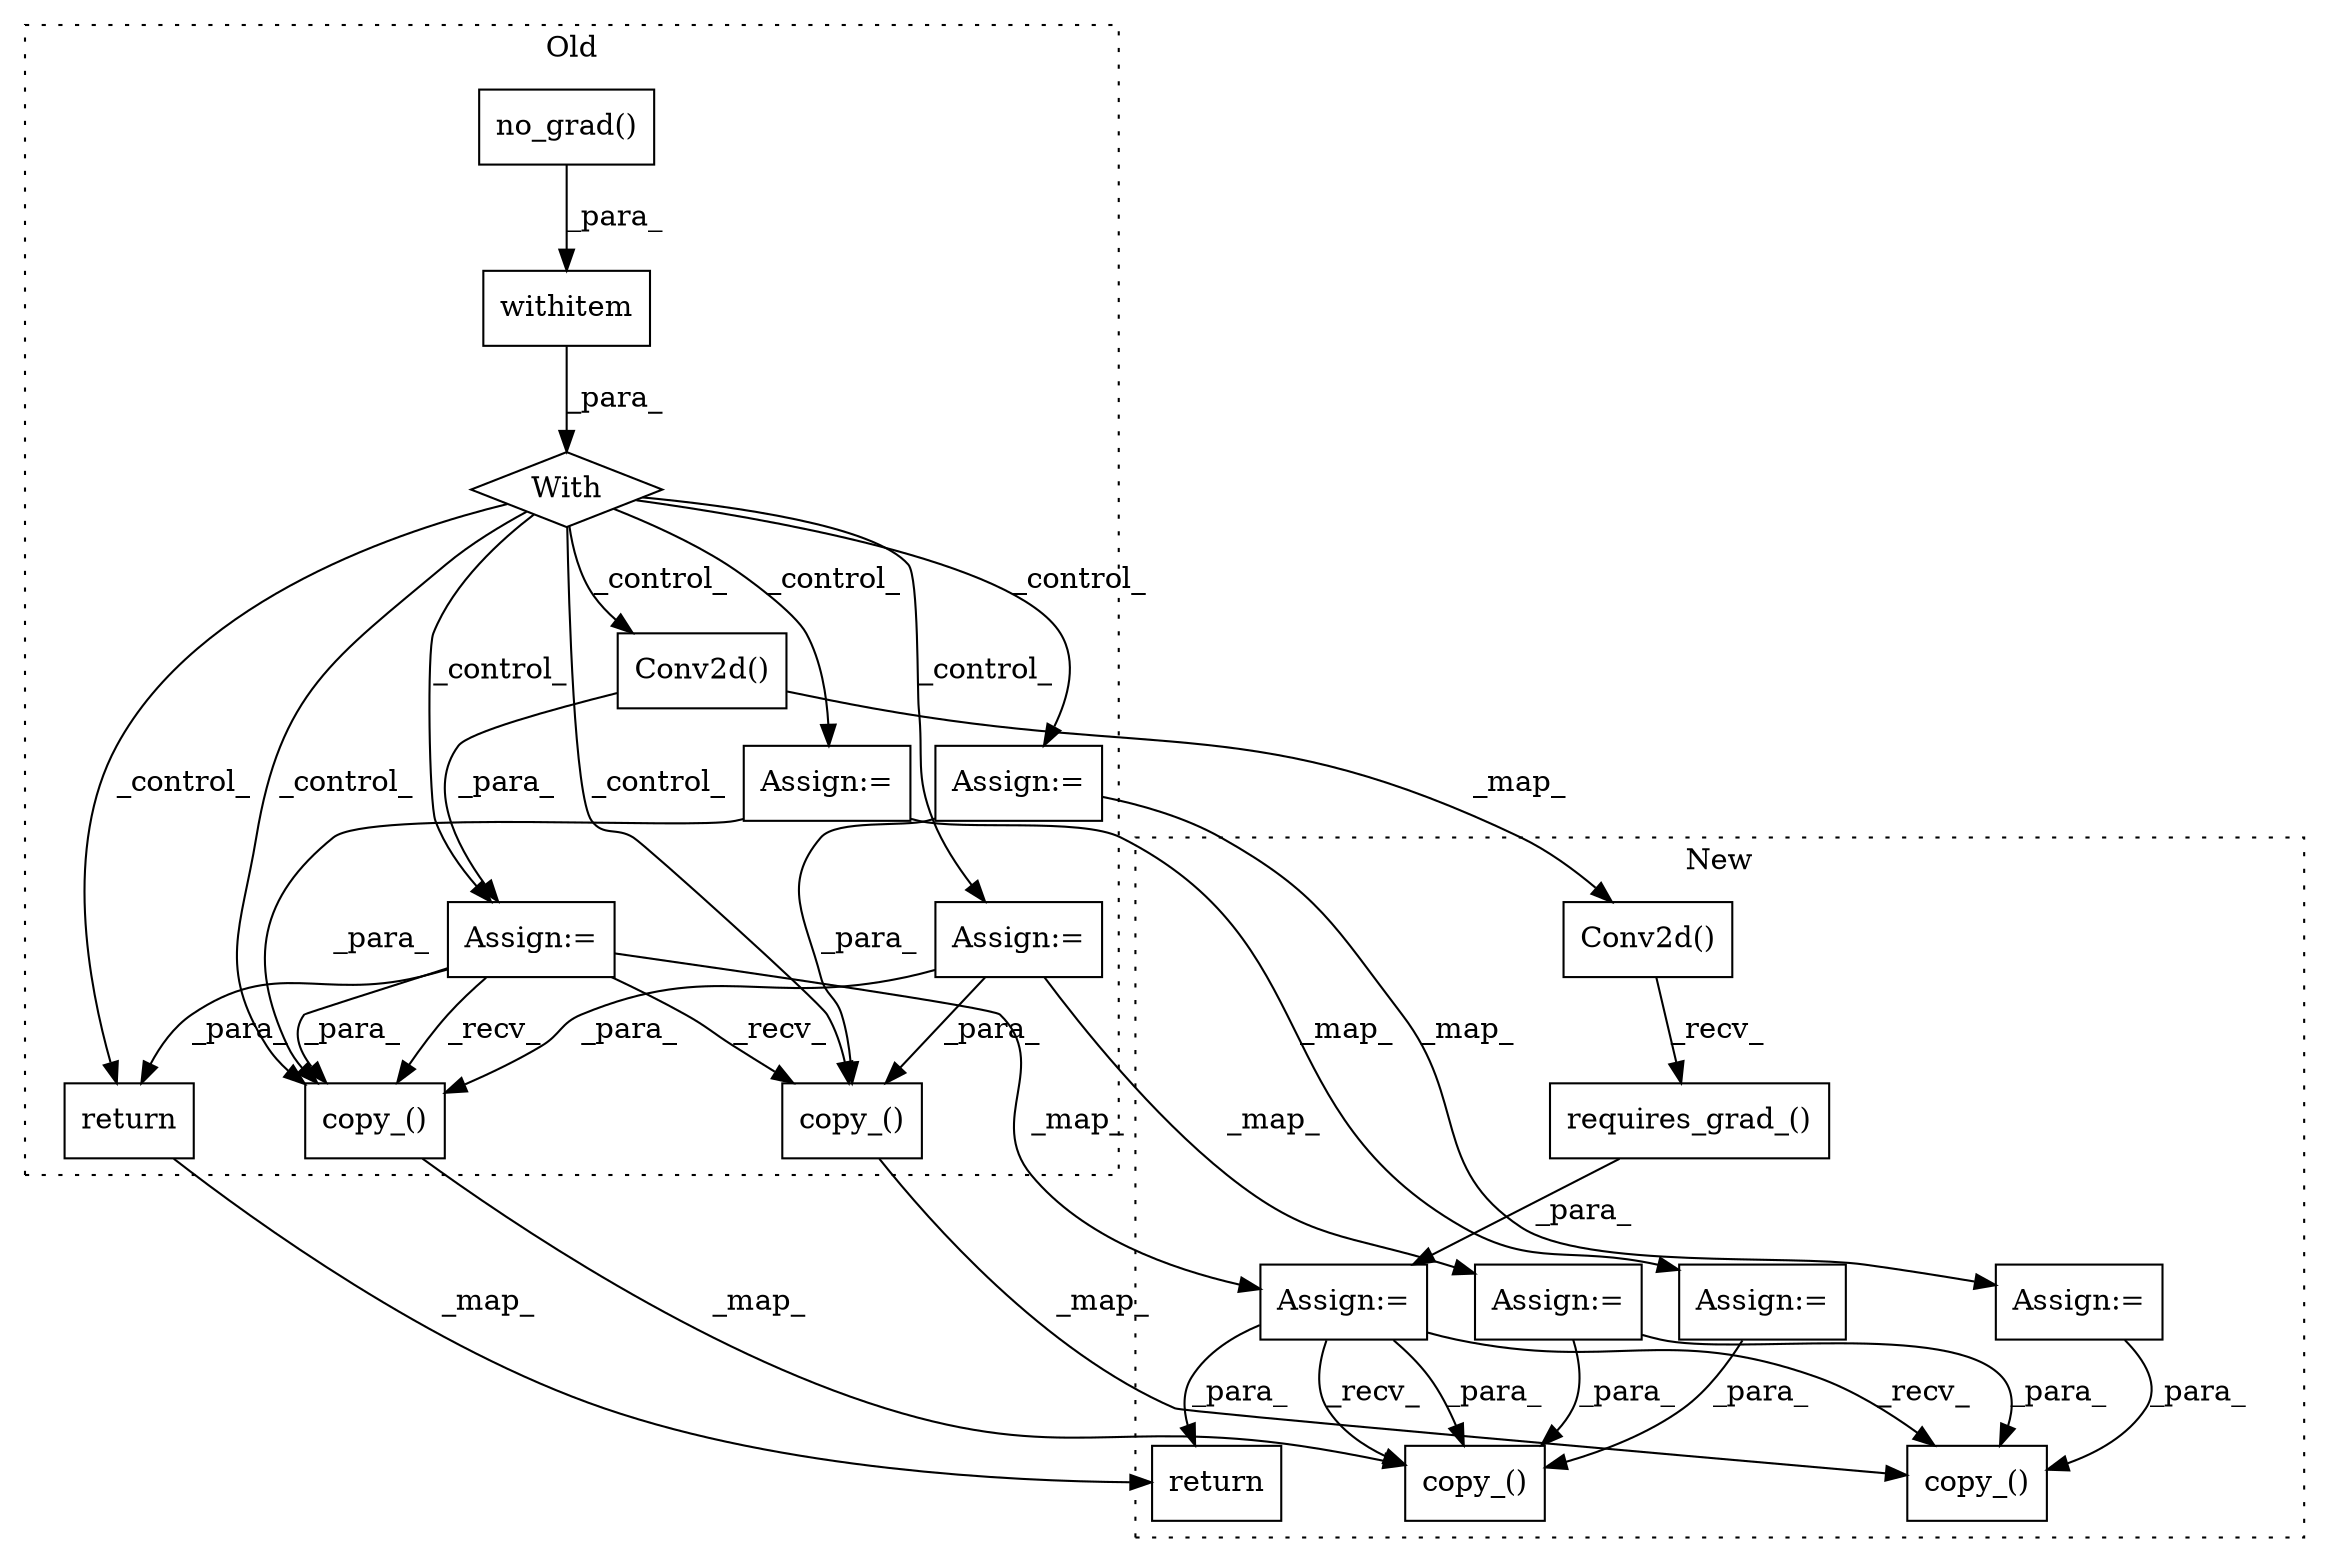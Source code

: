 digraph G {
subgraph cluster0 {
1 [label="withitem" a="49" s="3597" l="5" shape="box"];
3 [label="With" a="39" s="3592,3602" l="5,35" shape="diamond"];
4 [label="Conv2d()" a="75" s="3649,3724" l="10,254" shape="box"];
6 [label="no_grad()" a="75" s="3597" l="15" shape="box"];
8 [label="return" a="93" s="4595" l="7" shape="box"];
9 [label="Assign:=" a="68" s="3646" l="3" shape="box"];
11 [label="copy_()" a="75" s="4507,4584" l="21,1" shape="box"];
13 [label="Assign:=" a="68" s="4414" l="3" shape="box"];
16 [label="Assign:=" a="68" s="4106" l="3" shape="box"];
17 [label="copy_()" a="75" s="4180,4255" l="23,1" shape="box"];
19 [label="Assign:=" a="68" s="4043" l="3" shape="box"];
label = "Old";
style="dotted";
}
subgraph cluster1 {
2 [label="requires_grad_()" a="75" s="3654,3980" l="321,1" shape="box"];
5 [label="Conv2d()" a="75" s="3654,3725" l="10,234" shape="box"];
7 [label="return" a="93" s="4562" l="7" shape="box"];
10 [label="Assign:=" a="68" s="3651" l="3" shape="box"];
12 [label="copy_()" a="75" s="4478,4555" l="21,1" shape="box"];
14 [label="Assign:=" a="68" s="4389" l="3" shape="box"];
15 [label="Assign:=" a="68" s="4097" l="3" shape="box"];
18 [label="copy_()" a="75" s="4167,4242" l="23,1" shape="box"];
20 [label="Assign:=" a="68" s="4038" l="3" shape="box"];
label = "New";
style="dotted";
}
1 -> 3 [label="_para_"];
2 -> 10 [label="_para_"];
3 -> 8 [label="_control_"];
3 -> 9 [label="_control_"];
3 -> 11 [label="_control_"];
3 -> 17 [label="_control_"];
3 -> 19 [label="_control_"];
3 -> 16 [label="_control_"];
3 -> 13 [label="_control_"];
3 -> 4 [label="_control_"];
4 -> 5 [label="_map_"];
4 -> 9 [label="_para_"];
5 -> 2 [label="_recv_"];
6 -> 1 [label="_para_"];
8 -> 7 [label="_map_"];
9 -> 17 [label="_para_"];
9 -> 8 [label="_para_"];
9 -> 10 [label="_map_"];
9 -> 17 [label="_recv_"];
9 -> 11 [label="_recv_"];
10 -> 12 [label="_recv_"];
10 -> 18 [label="_para_"];
10 -> 18 [label="_recv_"];
10 -> 7 [label="_para_"];
11 -> 12 [label="_map_"];
13 -> 14 [label="_map_"];
13 -> 11 [label="_para_"];
14 -> 12 [label="_para_"];
15 -> 18 [label="_para_"];
15 -> 12 [label="_para_"];
16 -> 17 [label="_para_"];
16 -> 11 [label="_para_"];
16 -> 15 [label="_map_"];
17 -> 18 [label="_map_"];
19 -> 17 [label="_para_"];
19 -> 20 [label="_map_"];
20 -> 18 [label="_para_"];
}